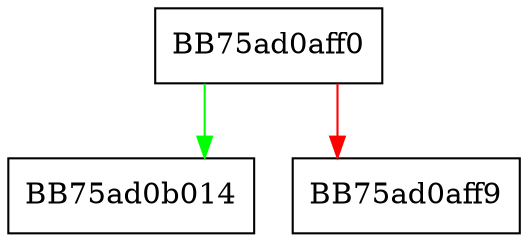 digraph DumpDirectories {
  node [shape="box"];
  graph [splines=ortho];
  BB75ad0aff0 -> BB75ad0b014 [color="green"];
  BB75ad0aff0 -> BB75ad0aff9 [color="red"];
}